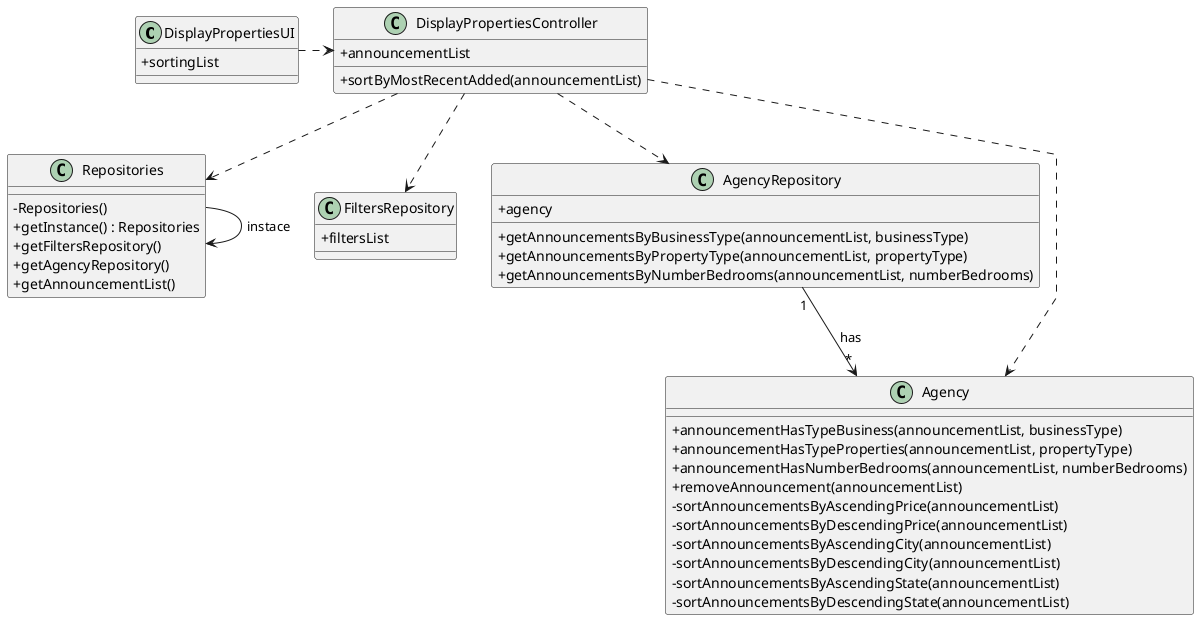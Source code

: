 @startuml
'skinparam monochrome true
skinparam packageStyle rectangle
skinparam shadowing false
skinparam linetype polyline
'skinparam linetype orto

skinparam classAttributeIconSize 0

class DisplayPropertiesUI {
+sortingList
}

class DisplayPropertiesController {
+announcementList

+sortByMostRecentAdded(announcementList)
}

class Repositories {
    - Repositories()
    + getInstance() : Repositories
    + getFiltersRepository()
    + getAgencyRepository()
    + getAnnouncementList()

}

class FiltersRepository {
+filtersList
}

class AgencyRepository{
+agency

+getAnnouncementsByBusinessType(announcementList, businessType)
+getAnnouncementsByPropertyType(announcementList, propertyType)
+getAnnouncementsByNumberBedrooms(announcementList, numberBedrooms)

}

class Agency{
+announcementHasTypeBusiness(announcementList, businessType)
+announcementHasTypeProperties(announcementList, propertyType)
+announcementHasNumberBedrooms(announcementList, numberBedrooms)
+removeAnnouncement(announcementList)
-sortAnnouncementsByAscendingPrice(announcementList)
-sortAnnouncementsByDescendingPrice(announcementList)
-sortAnnouncementsByAscendingCity(announcementList)
-sortAnnouncementsByDescendingCity(announcementList)
-sortAnnouncementsByAscendingState(announcementList)
-sortAnnouncementsByDescendingState(announcementList)
}


DisplayPropertiesUI .> DisplayPropertiesController
DisplayPropertiesController ..> Repositories
DisplayPropertiesController ..> FiltersRepository
DisplayPropertiesController ..> AgencyRepository
DisplayPropertiesController ..> Agency

Repositories -> Repositories : instace
AgencyRepository "1" --> "*" Agency : has






@enduml